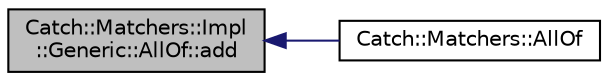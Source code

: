 digraph "Catch::Matchers::Impl::Generic::AllOf::add"
{
  edge [fontname="Helvetica",fontsize="10",labelfontname="Helvetica",labelfontsize="10"];
  node [fontname="Helvetica",fontsize="10",shape=record];
  rankdir="LR";
  Node1 [label="Catch::Matchers::Impl\l::Generic::AllOf::add",height=0.2,width=0.4,color="black", fillcolor="grey75", style="filled" fontcolor="black"];
  Node1 -> Node2 [dir="back",color="midnightblue",fontsize="10",style="solid",fontname="Helvetica"];
  Node2 [label="Catch::Matchers::AllOf",height=0.2,width=0.4,color="black", fillcolor="white", style="filled",URL="$namespace_catch_1_1_matchers.html#aca6c1c17e137d989583c97f99705797a"];
}
